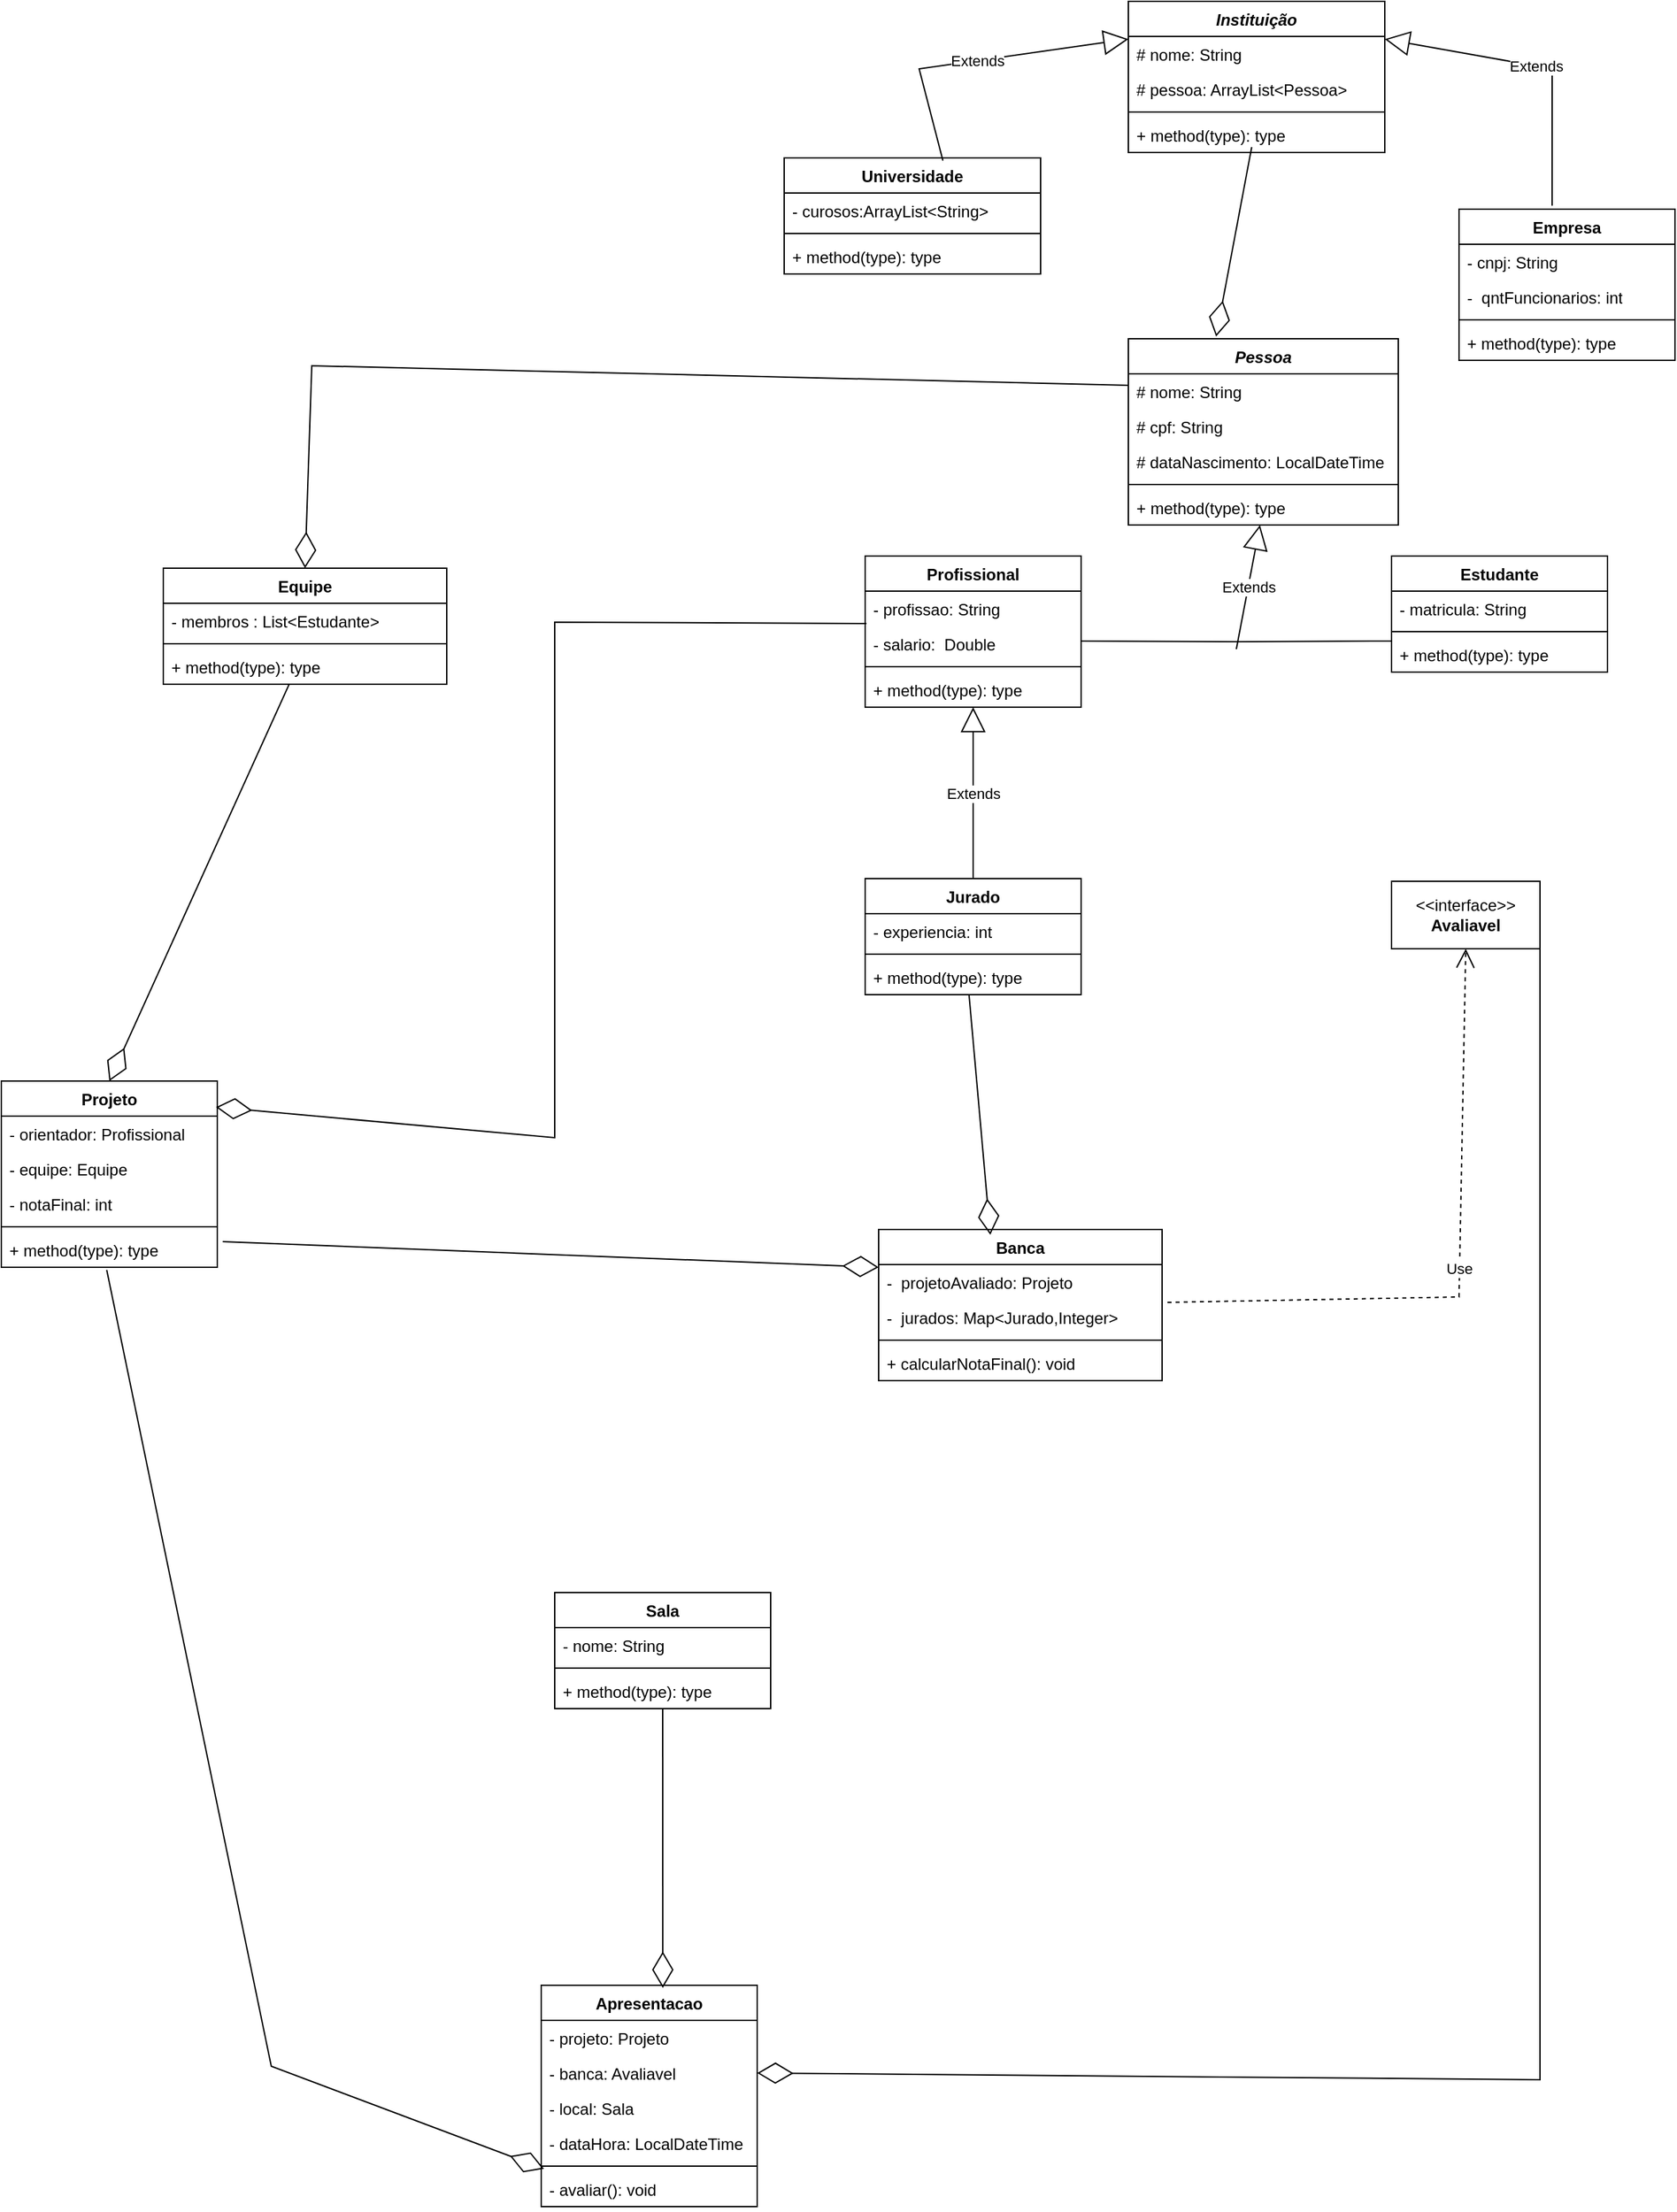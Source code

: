 <mxfile version="27.0.2">
  <diagram name="Página-1" id="85goh_y8zuJz7Ey0JAuT">
    <mxGraphModel dx="1693" dy="1698" grid="1" gridSize="10" guides="1" tooltips="1" connect="1" arrows="1" fold="1" page="1" pageScale="1" pageWidth="827" pageHeight="1169" math="0" shadow="0">
      <root>
        <mxCell id="0" />
        <mxCell id="1" parent="0" />
        <mxCell id="mByH_QU5zUHexOzu-cYC-1" value="&lt;i&gt;Instituição&lt;/i&gt;" style="swimlane;fontStyle=1;align=center;verticalAlign=top;childLayout=stackLayout;horizontal=1;startSize=26;horizontalStack=0;resizeParent=1;resizeParentMax=0;resizeLast=0;collapsible=1;marginBottom=0;whiteSpace=wrap;html=1;" parent="1" vertex="1">
          <mxGeometry x="385" y="-10" width="190" height="112" as="geometry" />
        </mxCell>
        <mxCell id="mByH_QU5zUHexOzu-cYC-2" value="# nome: String" style="text;strokeColor=none;fillColor=none;align=left;verticalAlign=top;spacingLeft=4;spacingRight=4;overflow=hidden;rotatable=0;points=[[0,0.5],[1,0.5]];portConstraint=eastwest;whiteSpace=wrap;html=1;" parent="mByH_QU5zUHexOzu-cYC-1" vertex="1">
          <mxGeometry y="26" width="190" height="26" as="geometry" />
        </mxCell>
        <mxCell id="D3aenT-_mEoBQo7hUzy_-1" value="# pessoa: ArrayList&amp;lt;Pessoa&amp;gt;" style="text;strokeColor=none;fillColor=none;align=left;verticalAlign=top;spacingLeft=4;spacingRight=4;overflow=hidden;rotatable=0;points=[[0,0.5],[1,0.5]];portConstraint=eastwest;whiteSpace=wrap;html=1;" parent="mByH_QU5zUHexOzu-cYC-1" vertex="1">
          <mxGeometry y="52" width="190" height="26" as="geometry" />
        </mxCell>
        <mxCell id="mByH_QU5zUHexOzu-cYC-3" value="" style="line;strokeWidth=1;fillColor=none;align=left;verticalAlign=middle;spacingTop=-1;spacingLeft=3;spacingRight=3;rotatable=0;labelPosition=right;points=[];portConstraint=eastwest;strokeColor=inherit;" parent="mByH_QU5zUHexOzu-cYC-1" vertex="1">
          <mxGeometry y="78" width="190" height="8" as="geometry" />
        </mxCell>
        <mxCell id="mByH_QU5zUHexOzu-cYC-4" value="+ method(type): type" style="text;strokeColor=none;fillColor=none;align=left;verticalAlign=top;spacingLeft=4;spacingRight=4;overflow=hidden;rotatable=0;points=[[0,0.5],[1,0.5]];portConstraint=eastwest;whiteSpace=wrap;html=1;" parent="mByH_QU5zUHexOzu-cYC-1" vertex="1">
          <mxGeometry y="86" width="190" height="26" as="geometry" />
        </mxCell>
        <mxCell id="mByH_QU5zUHexOzu-cYC-5" value="Universidade" style="swimlane;fontStyle=1;align=center;verticalAlign=top;childLayout=stackLayout;horizontal=1;startSize=26;horizontalStack=0;resizeParent=1;resizeParentMax=0;resizeLast=0;collapsible=1;marginBottom=0;whiteSpace=wrap;html=1;" parent="1" vertex="1">
          <mxGeometry x="130" y="106" width="190" height="86" as="geometry" />
        </mxCell>
        <mxCell id="mByH_QU5zUHexOzu-cYC-6" value="- curosos:ArrayList&amp;lt;String&amp;gt;" style="text;strokeColor=none;fillColor=none;align=left;verticalAlign=top;spacingLeft=4;spacingRight=4;overflow=hidden;rotatable=0;points=[[0,0.5],[1,0.5]];portConstraint=eastwest;whiteSpace=wrap;html=1;" parent="mByH_QU5zUHexOzu-cYC-5" vertex="1">
          <mxGeometry y="26" width="190" height="26" as="geometry" />
        </mxCell>
        <mxCell id="mByH_QU5zUHexOzu-cYC-7" value="" style="line;strokeWidth=1;fillColor=none;align=left;verticalAlign=middle;spacingTop=-1;spacingLeft=3;spacingRight=3;rotatable=0;labelPosition=right;points=[];portConstraint=eastwest;strokeColor=inherit;" parent="mByH_QU5zUHexOzu-cYC-5" vertex="1">
          <mxGeometry y="52" width="190" height="8" as="geometry" />
        </mxCell>
        <mxCell id="mByH_QU5zUHexOzu-cYC-8" value="+ method(type): type" style="text;strokeColor=none;fillColor=none;align=left;verticalAlign=top;spacingLeft=4;spacingRight=4;overflow=hidden;rotatable=0;points=[[0,0.5],[1,0.5]];portConstraint=eastwest;whiteSpace=wrap;html=1;" parent="mByH_QU5zUHexOzu-cYC-5" vertex="1">
          <mxGeometry y="60" width="190" height="26" as="geometry" />
        </mxCell>
        <mxCell id="mByH_QU5zUHexOzu-cYC-9" value="Extends" style="endArrow=block;endSize=16;endFill=0;html=1;rounded=0;entryX=0;entryY=0.25;entryDx=0;entryDy=0;exitX=0.619;exitY=0.023;exitDx=0;exitDy=0;exitPerimeter=0;" parent="1" source="mByH_QU5zUHexOzu-cYC-5" target="mByH_QU5zUHexOzu-cYC-1" edge="1">
          <mxGeometry width="160" relative="1" as="geometry">
            <mxPoint x="180" y="100" as="sourcePoint" />
            <mxPoint x="340" y="100" as="targetPoint" />
            <Array as="points">
              <mxPoint x="230" y="40" />
            </Array>
          </mxGeometry>
        </mxCell>
        <mxCell id="mByH_QU5zUHexOzu-cYC-10" value="Empresa" style="swimlane;fontStyle=1;align=center;verticalAlign=top;childLayout=stackLayout;horizontal=1;startSize=26;horizontalStack=0;resizeParent=1;resizeParentMax=0;resizeLast=0;collapsible=1;marginBottom=0;whiteSpace=wrap;html=1;" parent="1" vertex="1">
          <mxGeometry x="630" y="144" width="160" height="112" as="geometry" />
        </mxCell>
        <mxCell id="mByH_QU5zUHexOzu-cYC-11" value="- cnpj: String" style="text;strokeColor=none;fillColor=none;align=left;verticalAlign=top;spacingLeft=4;spacingRight=4;overflow=hidden;rotatable=0;points=[[0,0.5],[1,0.5]];portConstraint=eastwest;whiteSpace=wrap;html=1;" parent="mByH_QU5zUHexOzu-cYC-10" vertex="1">
          <mxGeometry y="26" width="160" height="26" as="geometry" />
        </mxCell>
        <mxCell id="D3aenT-_mEoBQo7hUzy_-4" value="-&amp;nbsp; qntFuncionarios: int" style="text;strokeColor=none;fillColor=none;align=left;verticalAlign=top;spacingLeft=4;spacingRight=4;overflow=hidden;rotatable=0;points=[[0,0.5],[1,0.5]];portConstraint=eastwest;whiteSpace=wrap;html=1;" parent="mByH_QU5zUHexOzu-cYC-10" vertex="1">
          <mxGeometry y="52" width="160" height="26" as="geometry" />
        </mxCell>
        <mxCell id="mByH_QU5zUHexOzu-cYC-12" value="" style="line;strokeWidth=1;fillColor=none;align=left;verticalAlign=middle;spacingTop=-1;spacingLeft=3;spacingRight=3;rotatable=0;labelPosition=right;points=[];portConstraint=eastwest;strokeColor=inherit;" parent="mByH_QU5zUHexOzu-cYC-10" vertex="1">
          <mxGeometry y="78" width="160" height="8" as="geometry" />
        </mxCell>
        <mxCell id="mByH_QU5zUHexOzu-cYC-13" value="+ method(type): type" style="text;strokeColor=none;fillColor=none;align=left;verticalAlign=top;spacingLeft=4;spacingRight=4;overflow=hidden;rotatable=0;points=[[0,0.5],[1,0.5]];portConstraint=eastwest;whiteSpace=wrap;html=1;" parent="mByH_QU5zUHexOzu-cYC-10" vertex="1">
          <mxGeometry y="86" width="160" height="26" as="geometry" />
        </mxCell>
        <mxCell id="mByH_QU5zUHexOzu-cYC-14" value="Extends" style="endArrow=block;endSize=16;endFill=0;html=1;rounded=0;exitX=0.431;exitY=-0.023;exitDx=0;exitDy=0;exitPerimeter=0;entryX=1;entryY=0.25;entryDx=0;entryDy=0;" parent="1" source="mByH_QU5zUHexOzu-cYC-10" target="mByH_QU5zUHexOzu-cYC-1" edge="1">
          <mxGeometry width="160" relative="1" as="geometry">
            <mxPoint x="660" y="80" as="sourcePoint" />
            <mxPoint x="820" y="80" as="targetPoint" />
            <Array as="points">
              <mxPoint x="699" y="40" />
            </Array>
          </mxGeometry>
        </mxCell>
        <mxCell id="mByH_QU5zUHexOzu-cYC-15" value="&lt;i&gt;Pessoa&lt;/i&gt;" style="swimlane;fontStyle=1;align=center;verticalAlign=top;childLayout=stackLayout;horizontal=1;startSize=26;horizontalStack=0;resizeParent=1;resizeParentMax=0;resizeLast=0;collapsible=1;marginBottom=0;whiteSpace=wrap;html=1;" parent="1" vertex="1">
          <mxGeometry x="385" y="240" width="200" height="138" as="geometry" />
        </mxCell>
        <mxCell id="mByH_QU5zUHexOzu-cYC-16" value="# nome: String" style="text;strokeColor=none;fillColor=none;align=left;verticalAlign=top;spacingLeft=4;spacingRight=4;overflow=hidden;rotatable=0;points=[[0,0.5],[1,0.5]];portConstraint=eastwest;whiteSpace=wrap;html=1;" parent="mByH_QU5zUHexOzu-cYC-15" vertex="1">
          <mxGeometry y="26" width="200" height="26" as="geometry" />
        </mxCell>
        <mxCell id="D3aenT-_mEoBQo7hUzy_-5" value="# cpf: String" style="text;strokeColor=none;fillColor=none;align=left;verticalAlign=top;spacingLeft=4;spacingRight=4;overflow=hidden;rotatable=0;points=[[0,0.5],[1,0.5]];portConstraint=eastwest;whiteSpace=wrap;html=1;" parent="mByH_QU5zUHexOzu-cYC-15" vertex="1">
          <mxGeometry y="52" width="200" height="26" as="geometry" />
        </mxCell>
        <mxCell id="D3aenT-_mEoBQo7hUzy_-2" value="# dataNascimento: LocalDateTime" style="text;strokeColor=none;fillColor=none;align=left;verticalAlign=top;spacingLeft=4;spacingRight=4;overflow=hidden;rotatable=0;points=[[0,0.5],[1,0.5]];portConstraint=eastwest;whiteSpace=wrap;html=1;" parent="mByH_QU5zUHexOzu-cYC-15" vertex="1">
          <mxGeometry y="78" width="200" height="26" as="geometry" />
        </mxCell>
        <mxCell id="mByH_QU5zUHexOzu-cYC-17" value="" style="line;strokeWidth=1;fillColor=none;align=left;verticalAlign=middle;spacingTop=-1;spacingLeft=3;spacingRight=3;rotatable=0;labelPosition=right;points=[];portConstraint=eastwest;strokeColor=inherit;" parent="mByH_QU5zUHexOzu-cYC-15" vertex="1">
          <mxGeometry y="104" width="200" height="8" as="geometry" />
        </mxCell>
        <mxCell id="mByH_QU5zUHexOzu-cYC-18" value="+ method(type): type" style="text;strokeColor=none;fillColor=none;align=left;verticalAlign=top;spacingLeft=4;spacingRight=4;overflow=hidden;rotatable=0;points=[[0,0.5],[1,0.5]];portConstraint=eastwest;whiteSpace=wrap;html=1;" parent="mByH_QU5zUHexOzu-cYC-15" vertex="1">
          <mxGeometry y="112" width="200" height="26" as="geometry" />
        </mxCell>
        <mxCell id="mByH_QU5zUHexOzu-cYC-19" value="" style="endArrow=diamondThin;endFill=0;endSize=24;html=1;rounded=0;entryX=0.325;entryY=-0.012;entryDx=0;entryDy=0;entryPerimeter=0;exitX=0.481;exitY=0.846;exitDx=0;exitDy=0;exitPerimeter=0;" parent="1" source="mByH_QU5zUHexOzu-cYC-4" target="mByH_QU5zUHexOzu-cYC-15" edge="1">
          <mxGeometry width="160" relative="1" as="geometry">
            <mxPoint x="290" y="210" as="sourcePoint" />
            <mxPoint x="450" y="210" as="targetPoint" />
          </mxGeometry>
        </mxCell>
        <mxCell id="mByH_QU5zUHexOzu-cYC-20" value="Profissional" style="swimlane;fontStyle=1;align=center;verticalAlign=top;childLayout=stackLayout;horizontal=1;startSize=26;horizontalStack=0;resizeParent=1;resizeParentMax=0;resizeLast=0;collapsible=1;marginBottom=0;whiteSpace=wrap;html=1;" parent="1" vertex="1">
          <mxGeometry x="190" y="401" width="160" height="112" as="geometry" />
        </mxCell>
        <mxCell id="mByH_QU5zUHexOzu-cYC-21" value="- profissao: String" style="text;strokeColor=none;fillColor=none;align=left;verticalAlign=top;spacingLeft=4;spacingRight=4;overflow=hidden;rotatable=0;points=[[0,0.5],[1,0.5]];portConstraint=eastwest;whiteSpace=wrap;html=1;" parent="mByH_QU5zUHexOzu-cYC-20" vertex="1">
          <mxGeometry y="26" width="160" height="26" as="geometry" />
        </mxCell>
        <mxCell id="N1gfhdsfkZuEiDzWEKOG-6" value="- salario:&amp;nbsp; Double" style="text;strokeColor=none;fillColor=none;align=left;verticalAlign=top;spacingLeft=4;spacingRight=4;overflow=hidden;rotatable=0;points=[[0,0.5],[1,0.5]];portConstraint=eastwest;whiteSpace=wrap;html=1;" vertex="1" parent="mByH_QU5zUHexOzu-cYC-20">
          <mxGeometry y="52" width="160" height="26" as="geometry" />
        </mxCell>
        <mxCell id="mByH_QU5zUHexOzu-cYC-22" value="" style="line;strokeWidth=1;fillColor=none;align=left;verticalAlign=middle;spacingTop=-1;spacingLeft=3;spacingRight=3;rotatable=0;labelPosition=right;points=[];portConstraint=eastwest;strokeColor=inherit;" parent="mByH_QU5zUHexOzu-cYC-20" vertex="1">
          <mxGeometry y="78" width="160" height="8" as="geometry" />
        </mxCell>
        <mxCell id="mByH_QU5zUHexOzu-cYC-23" value="+ method(type): type" style="text;strokeColor=none;fillColor=none;align=left;verticalAlign=top;spacingLeft=4;spacingRight=4;overflow=hidden;rotatable=0;points=[[0,0.5],[1,0.5]];portConstraint=eastwest;whiteSpace=wrap;html=1;" parent="mByH_QU5zUHexOzu-cYC-20" vertex="1">
          <mxGeometry y="86" width="160" height="26" as="geometry" />
        </mxCell>
        <mxCell id="mByH_QU5zUHexOzu-cYC-24" value="Estudante" style="swimlane;fontStyle=1;align=center;verticalAlign=top;childLayout=stackLayout;horizontal=1;startSize=26;horizontalStack=0;resizeParent=1;resizeParentMax=0;resizeLast=0;collapsible=1;marginBottom=0;whiteSpace=wrap;html=1;" parent="1" vertex="1">
          <mxGeometry x="580" y="401" width="160" height="86" as="geometry" />
        </mxCell>
        <mxCell id="mByH_QU5zUHexOzu-cYC-25" value="- matricula: String" style="text;strokeColor=none;fillColor=none;align=left;verticalAlign=top;spacingLeft=4;spacingRight=4;overflow=hidden;rotatable=0;points=[[0,0.5],[1,0.5]];portConstraint=eastwest;whiteSpace=wrap;html=1;" parent="mByH_QU5zUHexOzu-cYC-24" vertex="1">
          <mxGeometry y="26" width="160" height="26" as="geometry" />
        </mxCell>
        <mxCell id="mByH_QU5zUHexOzu-cYC-26" value="" style="line;strokeWidth=1;fillColor=none;align=left;verticalAlign=middle;spacingTop=-1;spacingLeft=3;spacingRight=3;rotatable=0;labelPosition=right;points=[];portConstraint=eastwest;strokeColor=inherit;" parent="mByH_QU5zUHexOzu-cYC-24" vertex="1">
          <mxGeometry y="52" width="160" height="8" as="geometry" />
        </mxCell>
        <mxCell id="mByH_QU5zUHexOzu-cYC-27" value="+ method(type): type" style="text;strokeColor=none;fillColor=none;align=left;verticalAlign=top;spacingLeft=4;spacingRight=4;overflow=hidden;rotatable=0;points=[[0,0.5],[1,0.5]];portConstraint=eastwest;whiteSpace=wrap;html=1;" parent="mByH_QU5zUHexOzu-cYC-24" vertex="1">
          <mxGeometry y="60" width="160" height="26" as="geometry" />
        </mxCell>
        <mxCell id="mByH_QU5zUHexOzu-cYC-28" value="Extends" style="endArrow=block;endSize=16;endFill=0;html=1;rounded=0;" parent="1" target="mByH_QU5zUHexOzu-cYC-18" edge="1">
          <mxGeometry width="160" relative="1" as="geometry">
            <mxPoint x="465" y="470" as="sourcePoint" />
            <mxPoint x="475" y="340" as="targetPoint" />
          </mxGeometry>
        </mxCell>
        <mxCell id="mByH_QU5zUHexOzu-cYC-29" value="" style="endArrow=none;html=1;edgeStyle=orthogonalEdgeStyle;rounded=0;entryX=0;entryY=0.115;entryDx=0;entryDy=0;entryPerimeter=0;" parent="1" target="mByH_QU5zUHexOzu-cYC-27" edge="1">
          <mxGeometry relative="1" as="geometry">
            <mxPoint x="350" y="464" as="sourcePoint" />
            <mxPoint x="540" y="460" as="targetPoint" />
          </mxGeometry>
        </mxCell>
        <mxCell id="mByH_QU5zUHexOzu-cYC-32" value="Jurado" style="swimlane;fontStyle=1;align=center;verticalAlign=top;childLayout=stackLayout;horizontal=1;startSize=26;horizontalStack=0;resizeParent=1;resizeParentMax=0;resizeLast=0;collapsible=1;marginBottom=0;whiteSpace=wrap;html=1;" parent="1" vertex="1">
          <mxGeometry x="190" y="640" width="160" height="86" as="geometry" />
        </mxCell>
        <mxCell id="mByH_QU5zUHexOzu-cYC-33" value="- experiencia: int" style="text;strokeColor=none;fillColor=none;align=left;verticalAlign=top;spacingLeft=4;spacingRight=4;overflow=hidden;rotatable=0;points=[[0,0.5],[1,0.5]];portConstraint=eastwest;whiteSpace=wrap;html=1;" parent="mByH_QU5zUHexOzu-cYC-32" vertex="1">
          <mxGeometry y="26" width="160" height="26" as="geometry" />
        </mxCell>
        <mxCell id="mByH_QU5zUHexOzu-cYC-34" value="" style="line;strokeWidth=1;fillColor=none;align=left;verticalAlign=middle;spacingTop=-1;spacingLeft=3;spacingRight=3;rotatable=0;labelPosition=right;points=[];portConstraint=eastwest;strokeColor=inherit;" parent="mByH_QU5zUHexOzu-cYC-32" vertex="1">
          <mxGeometry y="52" width="160" height="8" as="geometry" />
        </mxCell>
        <mxCell id="mByH_QU5zUHexOzu-cYC-35" value="+ method(type): type" style="text;strokeColor=none;fillColor=none;align=left;verticalAlign=top;spacingLeft=4;spacingRight=4;overflow=hidden;rotatable=0;points=[[0,0.5],[1,0.5]];portConstraint=eastwest;whiteSpace=wrap;html=1;" parent="mByH_QU5zUHexOzu-cYC-32" vertex="1">
          <mxGeometry y="60" width="160" height="26" as="geometry" />
        </mxCell>
        <mxCell id="mByH_QU5zUHexOzu-cYC-36" value="Extends" style="endArrow=block;endSize=16;endFill=0;html=1;rounded=0;exitX=0.5;exitY=0;exitDx=0;exitDy=0;" parent="1" source="mByH_QU5zUHexOzu-cYC-32" target="mByH_QU5zUHexOzu-cYC-23" edge="1">
          <mxGeometry width="160" relative="1" as="geometry">
            <mxPoint x="260" y="600" as="sourcePoint" />
            <mxPoint x="420" y="600" as="targetPoint" />
          </mxGeometry>
        </mxCell>
        <mxCell id="mByH_QU5zUHexOzu-cYC-41" value="Equipe" style="swimlane;fontStyle=1;align=center;verticalAlign=top;childLayout=stackLayout;horizontal=1;startSize=26;horizontalStack=0;resizeParent=1;resizeParentMax=0;resizeLast=0;collapsible=1;marginBottom=0;whiteSpace=wrap;html=1;" parent="1" vertex="1">
          <mxGeometry x="-330" y="410" width="210" height="86" as="geometry" />
        </mxCell>
        <mxCell id="mByH_QU5zUHexOzu-cYC-42" value="- membros : List&amp;lt;Estudante&amp;gt;" style="text;strokeColor=none;fillColor=none;align=left;verticalAlign=top;spacingLeft=4;spacingRight=4;overflow=hidden;rotatable=0;points=[[0,0.5],[1,0.5]];portConstraint=eastwest;whiteSpace=wrap;html=1;" parent="mByH_QU5zUHexOzu-cYC-41" vertex="1">
          <mxGeometry y="26" width="210" height="26" as="geometry" />
        </mxCell>
        <mxCell id="mByH_QU5zUHexOzu-cYC-43" value="" style="line;strokeWidth=1;fillColor=none;align=left;verticalAlign=middle;spacingTop=-1;spacingLeft=3;spacingRight=3;rotatable=0;labelPosition=right;points=[];portConstraint=eastwest;strokeColor=inherit;" parent="mByH_QU5zUHexOzu-cYC-41" vertex="1">
          <mxGeometry y="52" width="210" height="8" as="geometry" />
        </mxCell>
        <mxCell id="mByH_QU5zUHexOzu-cYC-44" value="+ method(type): type" style="text;strokeColor=none;fillColor=none;align=left;verticalAlign=top;spacingLeft=4;spacingRight=4;overflow=hidden;rotatable=0;points=[[0,0.5],[1,0.5]];portConstraint=eastwest;whiteSpace=wrap;html=1;" parent="mByH_QU5zUHexOzu-cYC-41" vertex="1">
          <mxGeometry y="60" width="210" height="26" as="geometry" />
        </mxCell>
        <mxCell id="mByH_QU5zUHexOzu-cYC-45" value="" style="endArrow=diamondThin;endFill=0;endSize=24;html=1;rounded=0;entryX=0.5;entryY=0;entryDx=0;entryDy=0;exitX=0;exitY=0.25;exitDx=0;exitDy=0;" parent="1" source="mByH_QU5zUHexOzu-cYC-15" target="mByH_QU5zUHexOzu-cYC-41" edge="1">
          <mxGeometry width="160" relative="1" as="geometry">
            <mxPoint x="-230" y="300" as="sourcePoint" />
            <mxPoint x="-70" y="300" as="targetPoint" />
            <Array as="points">
              <mxPoint x="-220" y="260" />
            </Array>
          </mxGeometry>
        </mxCell>
        <mxCell id="mByH_QU5zUHexOzu-cYC-46" value="Projeto" style="swimlane;fontStyle=1;align=center;verticalAlign=top;childLayout=stackLayout;horizontal=1;startSize=26;horizontalStack=0;resizeParent=1;resizeParentMax=0;resizeLast=0;collapsible=1;marginBottom=0;whiteSpace=wrap;html=1;" parent="1" vertex="1">
          <mxGeometry x="-450" y="790" width="160" height="138" as="geometry" />
        </mxCell>
        <mxCell id="mByH_QU5zUHexOzu-cYC-47" value="- orientador: Profissional" style="text;strokeColor=none;fillColor=none;align=left;verticalAlign=top;spacingLeft=4;spacingRight=4;overflow=hidden;rotatable=0;points=[[0,0.5],[1,0.5]];portConstraint=eastwest;whiteSpace=wrap;html=1;" parent="mByH_QU5zUHexOzu-cYC-46" vertex="1">
          <mxGeometry y="26" width="160" height="26" as="geometry" />
        </mxCell>
        <mxCell id="D3aenT-_mEoBQo7hUzy_-7" value="- equipe: Equipe" style="text;strokeColor=none;fillColor=none;align=left;verticalAlign=top;spacingLeft=4;spacingRight=4;overflow=hidden;rotatable=0;points=[[0,0.5],[1,0.5]];portConstraint=eastwest;whiteSpace=wrap;html=1;" parent="mByH_QU5zUHexOzu-cYC-46" vertex="1">
          <mxGeometry y="52" width="160" height="26" as="geometry" />
        </mxCell>
        <mxCell id="D3aenT-_mEoBQo7hUzy_-8" value="- notaFinal: int" style="text;strokeColor=none;fillColor=none;align=left;verticalAlign=top;spacingLeft=4;spacingRight=4;overflow=hidden;rotatable=0;points=[[0,0.5],[1,0.5]];portConstraint=eastwest;whiteSpace=wrap;html=1;" parent="mByH_QU5zUHexOzu-cYC-46" vertex="1">
          <mxGeometry y="78" width="160" height="26" as="geometry" />
        </mxCell>
        <mxCell id="mByH_QU5zUHexOzu-cYC-48" value="" style="line;strokeWidth=1;fillColor=none;align=left;verticalAlign=middle;spacingTop=-1;spacingLeft=3;spacingRight=3;rotatable=0;labelPosition=right;points=[];portConstraint=eastwest;strokeColor=inherit;" parent="mByH_QU5zUHexOzu-cYC-46" vertex="1">
          <mxGeometry y="104" width="160" height="8" as="geometry" />
        </mxCell>
        <mxCell id="mByH_QU5zUHexOzu-cYC-49" value="+ method(type): type" style="text;strokeColor=none;fillColor=none;align=left;verticalAlign=top;spacingLeft=4;spacingRight=4;overflow=hidden;rotatable=0;points=[[0,0.5],[1,0.5]];portConstraint=eastwest;whiteSpace=wrap;html=1;" parent="mByH_QU5zUHexOzu-cYC-46" vertex="1">
          <mxGeometry y="112" width="160" height="26" as="geometry" />
        </mxCell>
        <mxCell id="mByH_QU5zUHexOzu-cYC-50" value="" style="endArrow=diamondThin;endFill=0;endSize=24;html=1;rounded=0;exitX=0.444;exitY=1;exitDx=0;exitDy=0;exitPerimeter=0;entryX=0.5;entryY=0;entryDx=0;entryDy=0;" parent="1" source="mByH_QU5zUHexOzu-cYC-44" target="mByH_QU5zUHexOzu-cYC-46" edge="1">
          <mxGeometry width="160" relative="1" as="geometry">
            <mxPoint x="-240" y="560" as="sourcePoint" />
            <mxPoint x="-80" y="560" as="targetPoint" />
          </mxGeometry>
        </mxCell>
        <mxCell id="mByH_QU5zUHexOzu-cYC-51" value="" style="endArrow=diamondThin;endFill=0;endSize=24;html=1;rounded=0;entryX=0.994;entryY=0.14;entryDx=0;entryDy=0;entryPerimeter=0;exitX=0.019;exitY=0.923;exitDx=0;exitDy=0;exitPerimeter=0;" parent="1" target="mByH_QU5zUHexOzu-cYC-46" edge="1">
          <mxGeometry width="160" relative="1" as="geometry">
            <mxPoint x="190.96" y="450.998" as="sourcePoint" />
            <mxPoint x="-150.0" y="660.976" as="targetPoint" />
            <Array as="points">
              <mxPoint x="-40" y="450" />
              <mxPoint x="-40" y="832" />
            </Array>
          </mxGeometry>
        </mxCell>
        <mxCell id="mByH_QU5zUHexOzu-cYC-53" value="Banca" style="swimlane;fontStyle=1;align=center;verticalAlign=top;childLayout=stackLayout;horizontal=1;startSize=26;horizontalStack=0;resizeParent=1;resizeParentMax=0;resizeLast=0;collapsible=1;marginBottom=0;whiteSpace=wrap;html=1;" parent="1" vertex="1">
          <mxGeometry x="200" y="900" width="210" height="112" as="geometry" />
        </mxCell>
        <mxCell id="mByH_QU5zUHexOzu-cYC-54" value="-&amp;nbsp; projetoAvaliado: Projeto" style="text;strokeColor=none;fillColor=none;align=left;verticalAlign=top;spacingLeft=4;spacingRight=4;overflow=hidden;rotatable=0;points=[[0,0.5],[1,0.5]];portConstraint=eastwest;whiteSpace=wrap;html=1;" parent="mByH_QU5zUHexOzu-cYC-53" vertex="1">
          <mxGeometry y="26" width="210" height="26" as="geometry" />
        </mxCell>
        <mxCell id="D3aenT-_mEoBQo7hUzy_-10" value="-&amp;nbsp; jurados: Map&amp;lt;Jurado,Integer&amp;gt;" style="text;strokeColor=none;fillColor=none;align=left;verticalAlign=top;spacingLeft=4;spacingRight=4;overflow=hidden;rotatable=0;points=[[0,0.5],[1,0.5]];portConstraint=eastwest;whiteSpace=wrap;html=1;" parent="mByH_QU5zUHexOzu-cYC-53" vertex="1">
          <mxGeometry y="52" width="210" height="26" as="geometry" />
        </mxCell>
        <mxCell id="mByH_QU5zUHexOzu-cYC-55" value="" style="line;strokeWidth=1;fillColor=none;align=left;verticalAlign=middle;spacingTop=-1;spacingLeft=3;spacingRight=3;rotatable=0;labelPosition=right;points=[];portConstraint=eastwest;strokeColor=inherit;" parent="mByH_QU5zUHexOzu-cYC-53" vertex="1">
          <mxGeometry y="78" width="210" height="8" as="geometry" />
        </mxCell>
        <mxCell id="mByH_QU5zUHexOzu-cYC-56" value="+ calcularNotaFinal(): void" style="text;strokeColor=none;fillColor=none;align=left;verticalAlign=top;spacingLeft=4;spacingRight=4;overflow=hidden;rotatable=0;points=[[0,0.5],[1,0.5]];portConstraint=eastwest;whiteSpace=wrap;html=1;" parent="mByH_QU5zUHexOzu-cYC-53" vertex="1">
          <mxGeometry y="86" width="210" height="26" as="geometry" />
        </mxCell>
        <mxCell id="mByH_QU5zUHexOzu-cYC-57" value="" style="endArrow=diamondThin;endFill=0;endSize=24;html=1;rounded=0;exitX=0.481;exitY=1;exitDx=0;exitDy=0;exitPerimeter=0;entryX=0.394;entryY=0.035;entryDx=0;entryDy=0;entryPerimeter=0;" parent="1" source="mByH_QU5zUHexOzu-cYC-35" target="mByH_QU5zUHexOzu-cYC-53" edge="1">
          <mxGeometry width="160" relative="1" as="geometry">
            <mxPoint x="278.08" y="723.998" as="sourcePoint" />
            <mxPoint x="290" y="900" as="targetPoint" />
          </mxGeometry>
        </mxCell>
        <mxCell id="mByH_QU5zUHexOzu-cYC-58" value="" style="endArrow=diamondThin;endFill=0;endSize=24;html=1;rounded=0;exitX=1.025;exitY=0.269;exitDx=0;exitDy=0;exitPerimeter=0;entryX=0;entryY=0.25;entryDx=0;entryDy=0;" parent="1" source="mByH_QU5zUHexOzu-cYC-49" target="mByH_QU5zUHexOzu-cYC-53" edge="1">
          <mxGeometry width="160" relative="1" as="geometry">
            <mxPoint x="-110" y="890" as="sourcePoint" />
            <mxPoint x="50" y="890" as="targetPoint" />
          </mxGeometry>
        </mxCell>
        <mxCell id="mByH_QU5zUHexOzu-cYC-59" value="Apresentacao" style="swimlane;fontStyle=1;align=center;verticalAlign=top;childLayout=stackLayout;horizontal=1;startSize=26;horizontalStack=0;resizeParent=1;resizeParentMax=0;resizeLast=0;collapsible=1;marginBottom=0;whiteSpace=wrap;html=1;" parent="1" vertex="1">
          <mxGeometry x="-50" y="1460" width="160" height="164" as="geometry" />
        </mxCell>
        <mxCell id="mByH_QU5zUHexOzu-cYC-60" value="- projeto: Projeto" style="text;strokeColor=none;fillColor=none;align=left;verticalAlign=top;spacingLeft=4;spacingRight=4;overflow=hidden;rotatable=0;points=[[0,0.5],[1,0.5]];portConstraint=eastwest;whiteSpace=wrap;html=1;" parent="mByH_QU5zUHexOzu-cYC-59" vertex="1">
          <mxGeometry y="26" width="160" height="26" as="geometry" />
        </mxCell>
        <mxCell id="D3aenT-_mEoBQo7hUzy_-11" value="- banca: Avaliavel" style="text;strokeColor=none;fillColor=none;align=left;verticalAlign=top;spacingLeft=4;spacingRight=4;overflow=hidden;rotatable=0;points=[[0,0.5],[1,0.5]];portConstraint=eastwest;whiteSpace=wrap;html=1;" parent="mByH_QU5zUHexOzu-cYC-59" vertex="1">
          <mxGeometry y="52" width="160" height="26" as="geometry" />
        </mxCell>
        <mxCell id="D3aenT-_mEoBQo7hUzy_-13" value="- local: Sala" style="text;strokeColor=none;fillColor=none;align=left;verticalAlign=top;spacingLeft=4;spacingRight=4;overflow=hidden;rotatable=0;points=[[0,0.5],[1,0.5]];portConstraint=eastwest;whiteSpace=wrap;html=1;" parent="mByH_QU5zUHexOzu-cYC-59" vertex="1">
          <mxGeometry y="78" width="160" height="26" as="geometry" />
        </mxCell>
        <mxCell id="D3aenT-_mEoBQo7hUzy_-14" value="- dataHora: LocalDateTime" style="text;strokeColor=none;fillColor=none;align=left;verticalAlign=top;spacingLeft=4;spacingRight=4;overflow=hidden;rotatable=0;points=[[0,0.5],[1,0.5]];portConstraint=eastwest;whiteSpace=wrap;html=1;" parent="mByH_QU5zUHexOzu-cYC-59" vertex="1">
          <mxGeometry y="104" width="160" height="26" as="geometry" />
        </mxCell>
        <mxCell id="mByH_QU5zUHexOzu-cYC-61" value="" style="line;strokeWidth=1;fillColor=none;align=left;verticalAlign=middle;spacingTop=-1;spacingLeft=3;spacingRight=3;rotatable=0;labelPosition=right;points=[];portConstraint=eastwest;strokeColor=inherit;" parent="mByH_QU5zUHexOzu-cYC-59" vertex="1">
          <mxGeometry y="130" width="160" height="8" as="geometry" />
        </mxCell>
        <mxCell id="mByH_QU5zUHexOzu-cYC-62" value="- avaliar(): void" style="text;strokeColor=none;fillColor=none;align=left;verticalAlign=top;spacingLeft=4;spacingRight=4;overflow=hidden;rotatable=0;points=[[0,0.5],[1,0.5]];portConstraint=eastwest;whiteSpace=wrap;html=1;" parent="mByH_QU5zUHexOzu-cYC-59" vertex="1">
          <mxGeometry y="138" width="160" height="26" as="geometry" />
        </mxCell>
        <mxCell id="mByH_QU5zUHexOzu-cYC-63" value="Sala" style="swimlane;fontStyle=1;align=center;verticalAlign=top;childLayout=stackLayout;horizontal=1;startSize=26;horizontalStack=0;resizeParent=1;resizeParentMax=0;resizeLast=0;collapsible=1;marginBottom=0;whiteSpace=wrap;html=1;" parent="1" vertex="1">
          <mxGeometry x="-40" y="1169" width="160" height="86" as="geometry" />
        </mxCell>
        <mxCell id="mByH_QU5zUHexOzu-cYC-64" value="- nome: String" style="text;strokeColor=none;fillColor=none;align=left;verticalAlign=top;spacingLeft=4;spacingRight=4;overflow=hidden;rotatable=0;points=[[0,0.5],[1,0.5]];portConstraint=eastwest;whiteSpace=wrap;html=1;" parent="mByH_QU5zUHexOzu-cYC-63" vertex="1">
          <mxGeometry y="26" width="160" height="26" as="geometry" />
        </mxCell>
        <mxCell id="mByH_QU5zUHexOzu-cYC-65" value="" style="line;strokeWidth=1;fillColor=none;align=left;verticalAlign=middle;spacingTop=-1;spacingLeft=3;spacingRight=3;rotatable=0;labelPosition=right;points=[];portConstraint=eastwest;strokeColor=inherit;" parent="mByH_QU5zUHexOzu-cYC-63" vertex="1">
          <mxGeometry y="52" width="160" height="8" as="geometry" />
        </mxCell>
        <mxCell id="mByH_QU5zUHexOzu-cYC-66" value="+ method(type): type" style="text;strokeColor=none;fillColor=none;align=left;verticalAlign=top;spacingLeft=4;spacingRight=4;overflow=hidden;rotatable=0;points=[[0,0.5],[1,0.5]];portConstraint=eastwest;whiteSpace=wrap;html=1;" parent="mByH_QU5zUHexOzu-cYC-63" vertex="1">
          <mxGeometry y="60" width="160" height="26" as="geometry" />
        </mxCell>
        <mxCell id="mByH_QU5zUHexOzu-cYC-67" value="" style="endArrow=diamondThin;endFill=0;endSize=24;html=1;rounded=0;exitX=0.488;exitY=1.077;exitDx=0;exitDy=0;exitPerimeter=0;entryX=0.013;entryY=-0.077;entryDx=0;entryDy=0;entryPerimeter=0;" parent="1" source="mByH_QU5zUHexOzu-cYC-49" target="mByH_QU5zUHexOzu-cYC-62" edge="1">
          <mxGeometry width="160" relative="1" as="geometry">
            <mxPoint x="-330" y="980" as="sourcePoint" />
            <mxPoint x="-170" y="980" as="targetPoint" />
            <Array as="points">
              <mxPoint x="-250" y="1520" />
            </Array>
          </mxGeometry>
        </mxCell>
        <mxCell id="mByH_QU5zUHexOzu-cYC-68" value="" style="endArrow=diamondThin;endFill=0;endSize=24;html=1;rounded=0;entryX=0.563;entryY=0.012;entryDx=0;entryDy=0;entryPerimeter=0;" parent="1" source="mByH_QU5zUHexOzu-cYC-66" target="mByH_QU5zUHexOzu-cYC-59" edge="1">
          <mxGeometry width="160" relative="1" as="geometry">
            <mxPoint x="30" y="1370" as="sourcePoint" />
            <mxPoint x="190" y="1370" as="targetPoint" />
          </mxGeometry>
        </mxCell>
        <mxCell id="mByH_QU5zUHexOzu-cYC-69" value="&amp;lt;&amp;lt;interface&amp;gt;&amp;gt;&lt;div&gt;&lt;b&gt;Avaliavel&lt;/b&gt;&lt;/div&gt;" style="html=1;whiteSpace=wrap;" parent="1" vertex="1">
          <mxGeometry x="580" y="642" width="110" height="50" as="geometry" />
        </mxCell>
        <mxCell id="mByH_QU5zUHexOzu-cYC-70" value="Use" style="endArrow=open;endSize=12;dashed=1;html=1;rounded=0;entryX=0.5;entryY=1;entryDx=0;entryDy=0;exitX=1.019;exitY=0.077;exitDx=0;exitDy=0;exitPerimeter=0;" parent="1" source="D3aenT-_mEoBQo7hUzy_-10" target="mByH_QU5zUHexOzu-cYC-69" edge="1">
          <mxGeometry width="160" relative="1" as="geometry">
            <mxPoint x="360" y="940" as="sourcePoint" />
            <mxPoint x="520" y="940" as="targetPoint" />
            <Array as="points">
              <mxPoint x="630" y="950" />
            </Array>
          </mxGeometry>
        </mxCell>
        <mxCell id="D3aenT-_mEoBQo7hUzy_-12" value="" style="endArrow=diamondThin;endFill=0;endSize=24;html=1;rounded=0;exitX=1;exitY=0.5;exitDx=0;exitDy=0;entryX=1;entryY=0.5;entryDx=0;entryDy=0;" parent="1" source="mByH_QU5zUHexOzu-cYC-69" target="D3aenT-_mEoBQo7hUzy_-11" edge="1">
          <mxGeometry width="160" relative="1" as="geometry">
            <mxPoint x="750" y="910" as="sourcePoint" />
            <mxPoint x="650" y="1320" as="targetPoint" />
            <Array as="points">
              <mxPoint x="690" y="1530" />
            </Array>
          </mxGeometry>
        </mxCell>
      </root>
    </mxGraphModel>
  </diagram>
</mxfile>
